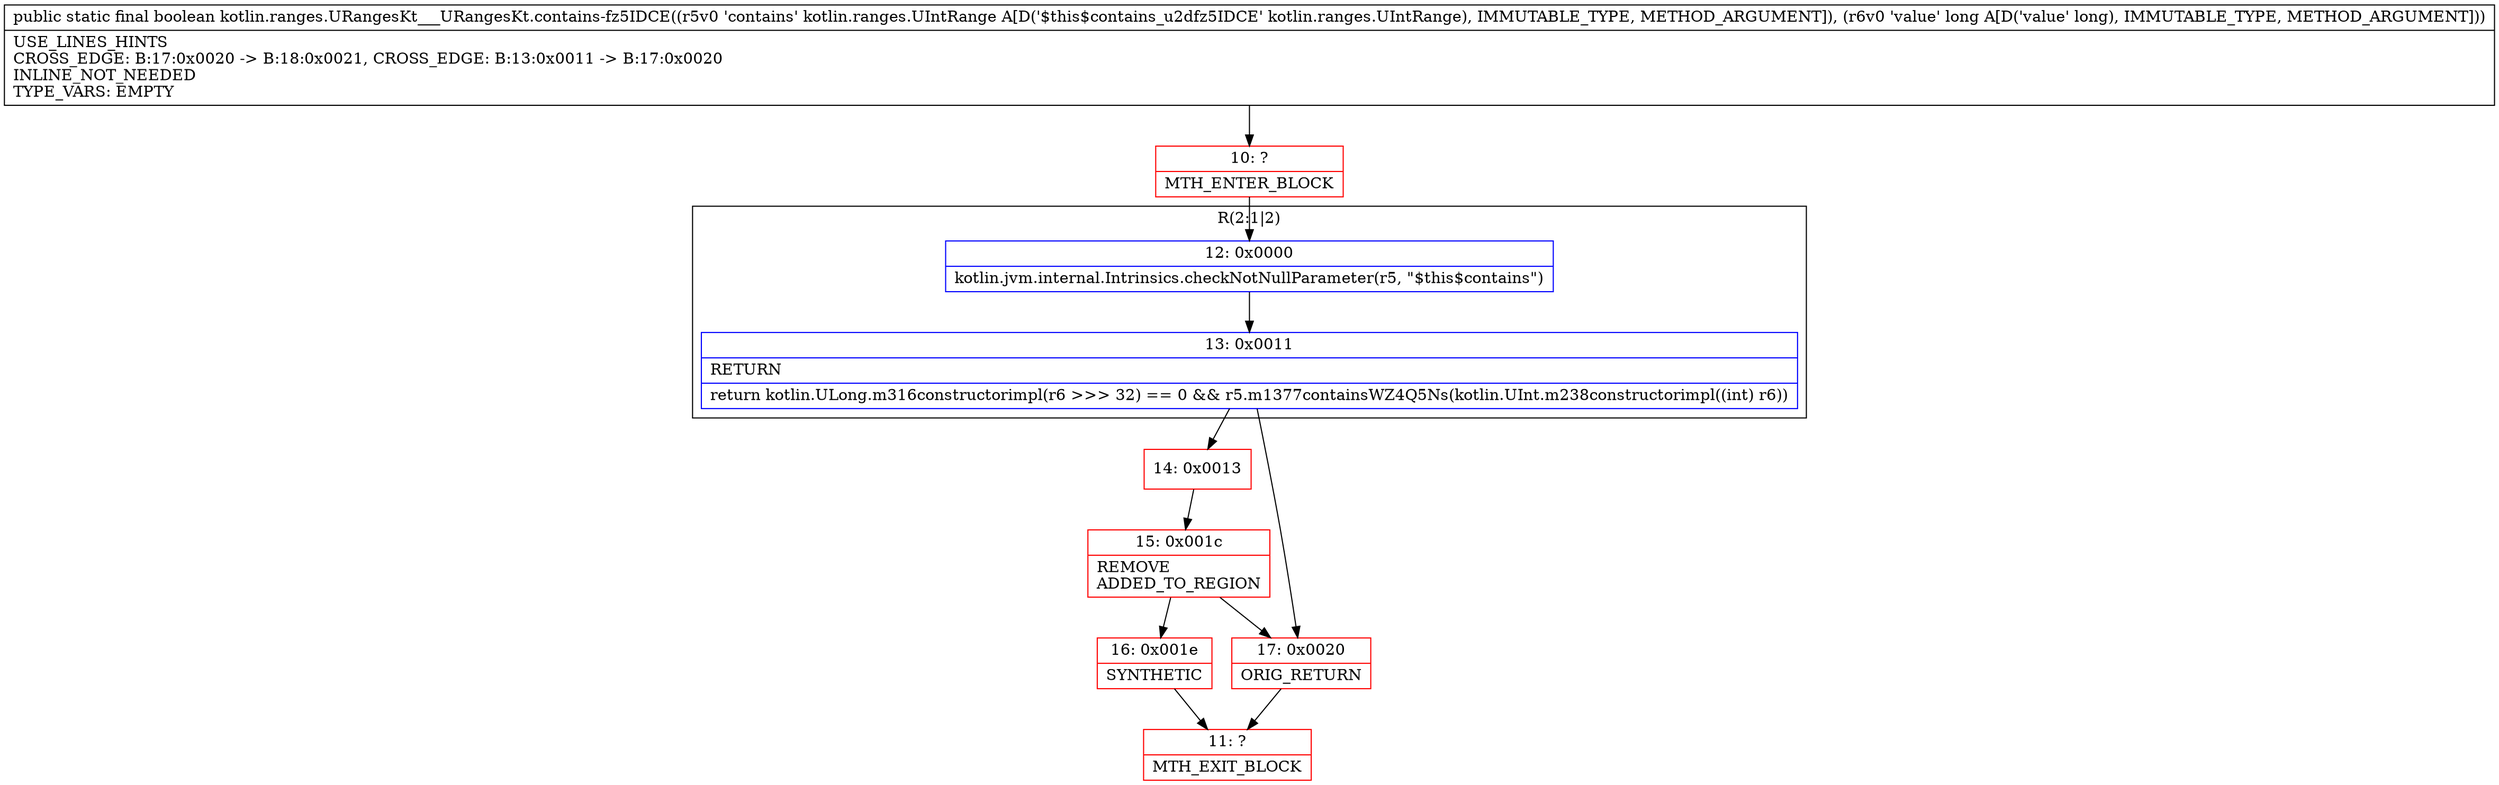 digraph "CFG forkotlin.ranges.URangesKt___URangesKt.contains\-fz5IDCE(Lkotlin\/ranges\/UIntRange;J)Z" {
subgraph cluster_Region_1008194199 {
label = "R(2:1|2)";
node [shape=record,color=blue];
Node_12 [shape=record,label="{12\:\ 0x0000|kotlin.jvm.internal.Intrinsics.checkNotNullParameter(r5, \"$this$contains\")\l}"];
Node_13 [shape=record,label="{13\:\ 0x0011|RETURN\l|return kotlin.ULong.m316constructorimpl(r6 \>\>\> 32) == 0 && r5.m1377containsWZ4Q5Ns(kotlin.UInt.m238constructorimpl((int) r6))\l}"];
}
Node_10 [shape=record,color=red,label="{10\:\ ?|MTH_ENTER_BLOCK\l}"];
Node_14 [shape=record,color=red,label="{14\:\ 0x0013}"];
Node_15 [shape=record,color=red,label="{15\:\ 0x001c|REMOVE\lADDED_TO_REGION\l}"];
Node_16 [shape=record,color=red,label="{16\:\ 0x001e|SYNTHETIC\l}"];
Node_11 [shape=record,color=red,label="{11\:\ ?|MTH_EXIT_BLOCK\l}"];
Node_17 [shape=record,color=red,label="{17\:\ 0x0020|ORIG_RETURN\l}"];
MethodNode[shape=record,label="{public static final boolean kotlin.ranges.URangesKt___URangesKt.contains\-fz5IDCE((r5v0 'contains' kotlin.ranges.UIntRange A[D('$this$contains_u2dfz5IDCE' kotlin.ranges.UIntRange), IMMUTABLE_TYPE, METHOD_ARGUMENT]), (r6v0 'value' long A[D('value' long), IMMUTABLE_TYPE, METHOD_ARGUMENT]))  | USE_LINES_HINTS\lCROSS_EDGE: B:17:0x0020 \-\> B:18:0x0021, CROSS_EDGE: B:13:0x0011 \-\> B:17:0x0020\lINLINE_NOT_NEEDED\lTYPE_VARS: EMPTY\l}"];
MethodNode -> Node_10;Node_12 -> Node_13;
Node_13 -> Node_14;
Node_13 -> Node_17;
Node_10 -> Node_12;
Node_14 -> Node_15;
Node_15 -> Node_16;
Node_15 -> Node_17;
Node_16 -> Node_11;
Node_17 -> Node_11;
}

